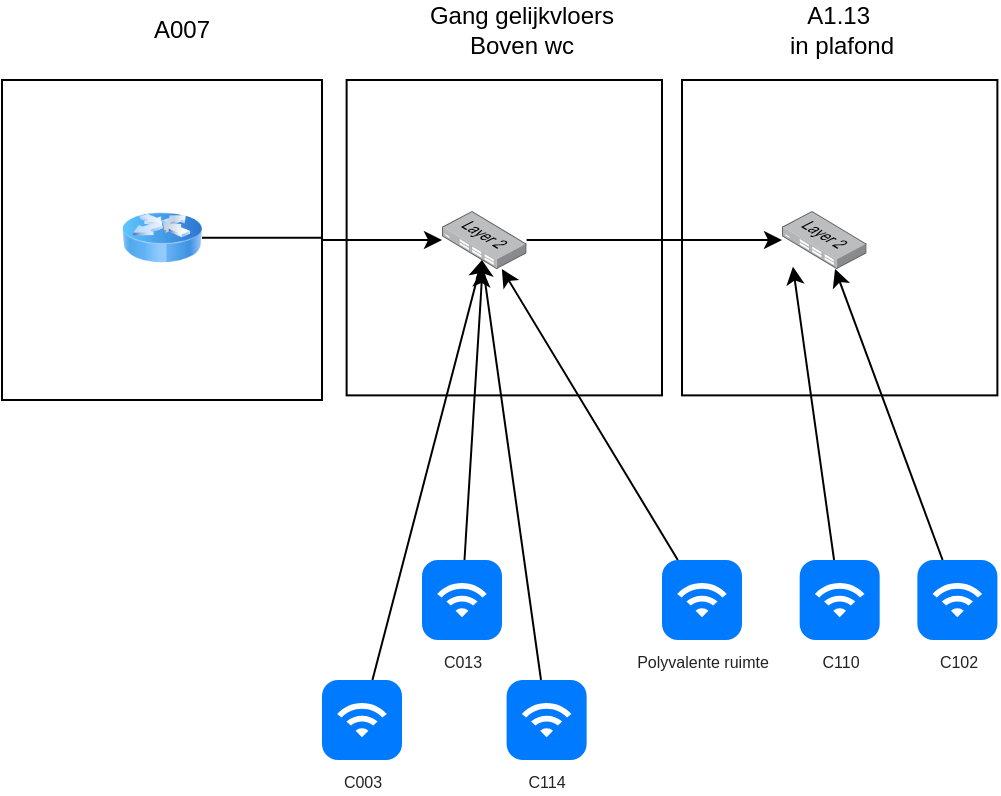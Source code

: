 <mxfile version="24.4.10" type="github">
  <diagram name="Pagina-1" id="h_YUGkcHW8ww24Ley-Mb">
    <mxGraphModel dx="1647" dy="877" grid="1" gridSize="10" guides="1" tooltips="1" connect="1" arrows="1" fold="1" page="1" pageScale="1" pageWidth="1654" pageHeight="1169" math="0" shadow="0">
      <root>
        <mxCell id="0" />
        <mxCell id="1" parent="0" />
        <mxCell id="rQ-lP0VY4Xicwzm7i3NF-15" value="" style="whiteSpace=wrap;html=1;aspect=fixed;" parent="1" vertex="1">
          <mxGeometry x="1050" y="100" width="157.69" height="157.69" as="geometry" />
        </mxCell>
        <mxCell id="rQ-lP0VY4Xicwzm7i3NF-11" value="" style="whiteSpace=wrap;html=1;aspect=fixed;" parent="1" vertex="1">
          <mxGeometry x="882.31" y="100" width="157.69" height="157.69" as="geometry" />
        </mxCell>
        <mxCell id="rQ-lP0VY4Xicwzm7i3NF-5" value="" style="whiteSpace=wrap;html=1;aspect=fixed;" parent="1" vertex="1">
          <mxGeometry x="710" y="100" width="160" height="160" as="geometry" />
        </mxCell>
        <mxCell id="rQ-lP0VY4Xicwzm7i3NF-1" value="" style="image;html=1;image=img/lib/clip_art/networking/Router_Icon_128x128.png" parent="1" vertex="1">
          <mxGeometry x="770" y="153.85" width="40" height="50" as="geometry" />
        </mxCell>
        <mxCell id="rQ-lP0VY4Xicwzm7i3NF-14" value="" style="edgeStyle=orthogonalEdgeStyle;rounded=0;orthogonalLoop=1;jettySize=auto;html=1;" parent="1" source="rQ-lP0VY4Xicwzm7i3NF-1" target="rQ-lP0VY4Xicwzm7i3NF-13" edge="1">
          <mxGeometry relative="1" as="geometry">
            <mxPoint x="842.31" y="200" as="sourcePoint" />
          </mxGeometry>
        </mxCell>
        <mxCell id="rQ-lP0VY4Xicwzm7i3NF-7" value="A007" style="text;html=1;align=center;verticalAlign=middle;whiteSpace=wrap;rounded=0;" parent="1" vertex="1">
          <mxGeometry x="750" y="60" width="100" height="30" as="geometry" />
        </mxCell>
        <mxCell id="rQ-lP0VY4Xicwzm7i3NF-12" value="Gang gelijkvloers&lt;br&gt;Boven wc" style="text;html=1;align=center;verticalAlign=middle;whiteSpace=wrap;rounded=0;" parent="1" vertex="1">
          <mxGeometry x="920" y="60" width="100" height="30" as="geometry" />
        </mxCell>
        <mxCell id="MQCeAqw9apWdVAei2eaf-2" value="" style="edgeStyle=orthogonalEdgeStyle;rounded=0;orthogonalLoop=1;jettySize=auto;html=1;" edge="1" parent="1" source="rQ-lP0VY4Xicwzm7i3NF-13" target="MQCeAqw9apWdVAei2eaf-1">
          <mxGeometry relative="1" as="geometry" />
        </mxCell>
        <mxCell id="rQ-lP0VY4Xicwzm7i3NF-13" value="" style="image;points=[];aspect=fixed;html=1;align=center;shadow=0;dashed=0;image=img/lib/allied_telesis/switch/Switch_24_port_L2.svg;" parent="1" vertex="1">
          <mxGeometry x="930" y="165.5" width="42.31" height="29" as="geometry" />
        </mxCell>
        <mxCell id="rQ-lP0VY4Xicwzm7i3NF-16" value="A1.13&amp;nbsp;&lt;br&gt;in plafond" style="text;html=1;align=center;verticalAlign=middle;whiteSpace=wrap;rounded=0;" parent="1" vertex="1">
          <mxGeometry x="1080" y="60" width="100" height="30" as="geometry" />
        </mxCell>
        <mxCell id="rQ-lP0VY4Xicwzm7i3NF-39" value="" style="edgeStyle=none;rounded=0;orthogonalLoop=1;jettySize=auto;html=1;" parent="1" source="rQ-lP0VY4Xicwzm7i3NF-26" target="rQ-lP0VY4Xicwzm7i3NF-13" edge="1">
          <mxGeometry relative="1" as="geometry">
            <mxPoint x="839" y="260" as="targetPoint" />
          </mxGeometry>
        </mxCell>
        <mxCell id="rQ-lP0VY4Xicwzm7i3NF-26" value="C013" style="html=1;strokeWidth=1;shadow=0;dashed=0;shape=mxgraph.ios7.misc.wifi;fillColor=#007AFF;strokeColor=none;buttonText=;strokeColor2=#222222;fontColor=#222222;fontSize=8;verticalLabelPosition=bottom;verticalAlign=top;align=center;sketch=0;" parent="1" vertex="1">
          <mxGeometry x="920" y="340" width="40" height="40" as="geometry" />
        </mxCell>
        <mxCell id="rQ-lP0VY4Xicwzm7i3NF-41" value="" style="edgeStyle=none;rounded=0;orthogonalLoop=1;jettySize=auto;html=1;" parent="1" source="rQ-lP0VY4Xicwzm7i3NF-29" target="rQ-lP0VY4Xicwzm7i3NF-13" edge="1">
          <mxGeometry relative="1" as="geometry" />
        </mxCell>
        <mxCell id="rQ-lP0VY4Xicwzm7i3NF-29" value="Polyvalente ruimte" style="html=1;strokeWidth=1;shadow=0;dashed=0;shape=mxgraph.ios7.misc.wifi;fillColor=#007AFF;strokeColor=none;buttonText=;strokeColor2=#222222;fontColor=#222222;fontSize=8;verticalLabelPosition=bottom;verticalAlign=top;align=center;sketch=0;" parent="1" vertex="1">
          <mxGeometry x="1040" y="340" width="40" height="40" as="geometry" />
        </mxCell>
        <mxCell id="rQ-lP0VY4Xicwzm7i3NF-40" value="" style="edgeStyle=none;rounded=0;orthogonalLoop=1;jettySize=auto;html=1;" parent="1" source="rQ-lP0VY4Xicwzm7i3NF-32" target="MQCeAqw9apWdVAei2eaf-1" edge="1">
          <mxGeometry relative="1" as="geometry" />
        </mxCell>
        <mxCell id="rQ-lP0VY4Xicwzm7i3NF-32" value="C102" style="html=1;strokeWidth=1;shadow=0;dashed=0;shape=mxgraph.ios7.misc.wifi;fillColor=#007AFF;strokeColor=none;buttonText=;strokeColor2=#222222;fontColor=#222222;fontSize=8;verticalLabelPosition=bottom;verticalAlign=top;align=center;sketch=0;" parent="1" vertex="1">
          <mxGeometry x="1167.69" y="340" width="40" height="40" as="geometry" />
        </mxCell>
        <mxCell id="rQ-lP0VY4Xicwzm7i3NF-43" value="" style="edgeStyle=none;rounded=0;orthogonalLoop=1;jettySize=auto;html=1;entryX=0.473;entryY=0.845;entryDx=0;entryDy=0;entryPerimeter=0;" parent="1" source="rQ-lP0VY4Xicwzm7i3NF-33" target="rQ-lP0VY4Xicwzm7i3NF-13" edge="1">
          <mxGeometry relative="1" as="geometry" />
        </mxCell>
        <mxCell id="rQ-lP0VY4Xicwzm7i3NF-33" value="C003" style="html=1;strokeWidth=1;shadow=0;dashed=0;shape=mxgraph.ios7.misc.wifi;fillColor=#007AFF;strokeColor=none;buttonText=;strokeColor2=#222222;fontColor=#222222;fontSize=8;verticalLabelPosition=bottom;verticalAlign=top;align=center;sketch=0;" parent="1" vertex="1">
          <mxGeometry x="870" y="400" width="40" height="40" as="geometry" />
        </mxCell>
        <mxCell id="rQ-lP0VY4Xicwzm7i3NF-44" value="" style="edgeStyle=none;rounded=0;orthogonalLoop=1;jettySize=auto;html=1;entryX=0.473;entryY=0.845;entryDx=0;entryDy=0;entryPerimeter=0;" parent="1" source="rQ-lP0VY4Xicwzm7i3NF-36" target="rQ-lP0VY4Xicwzm7i3NF-13" edge="1">
          <mxGeometry relative="1" as="geometry" />
        </mxCell>
        <mxCell id="rQ-lP0VY4Xicwzm7i3NF-36" value="C114" style="html=1;strokeWidth=1;shadow=0;dashed=0;shape=mxgraph.ios7.misc.wifi;fillColor=#007AFF;strokeColor=none;buttonText=;strokeColor2=#222222;fontColor=#222222;fontSize=8;verticalLabelPosition=bottom;verticalAlign=top;align=center;sketch=0;" parent="1" vertex="1">
          <mxGeometry x="962.31" y="400" width="40" height="40" as="geometry" />
        </mxCell>
        <mxCell id="rQ-lP0VY4Xicwzm7i3NF-42" value="" style="edgeStyle=none;rounded=0;orthogonalLoop=1;jettySize=auto;html=1;entryX=0.129;entryY=0.96;entryDx=0;entryDy=0;entryPerimeter=0;" parent="1" source="rQ-lP0VY4Xicwzm7i3NF-38" target="MQCeAqw9apWdVAei2eaf-1" edge="1">
          <mxGeometry relative="1" as="geometry" />
        </mxCell>
        <mxCell id="rQ-lP0VY4Xicwzm7i3NF-38" value="C110" style="html=1;strokeWidth=1;shadow=0;dashed=0;shape=mxgraph.ios7.misc.wifi;fillColor=#007AFF;strokeColor=none;buttonText=;strokeColor2=#222222;fontColor=#222222;fontSize=8;verticalLabelPosition=bottom;verticalAlign=top;align=center;sketch=0;" parent="1" vertex="1">
          <mxGeometry x="1108.84" y="340" width="40" height="40" as="geometry" />
        </mxCell>
        <mxCell id="MQCeAqw9apWdVAei2eaf-1" value="" style="image;points=[];aspect=fixed;html=1;align=center;shadow=0;dashed=0;image=img/lib/allied_telesis/switch/Switch_24_port_L2.svg;" vertex="1" parent="1">
          <mxGeometry x="1100" y="165.5" width="42.31" height="29" as="geometry" />
        </mxCell>
      </root>
    </mxGraphModel>
  </diagram>
</mxfile>
